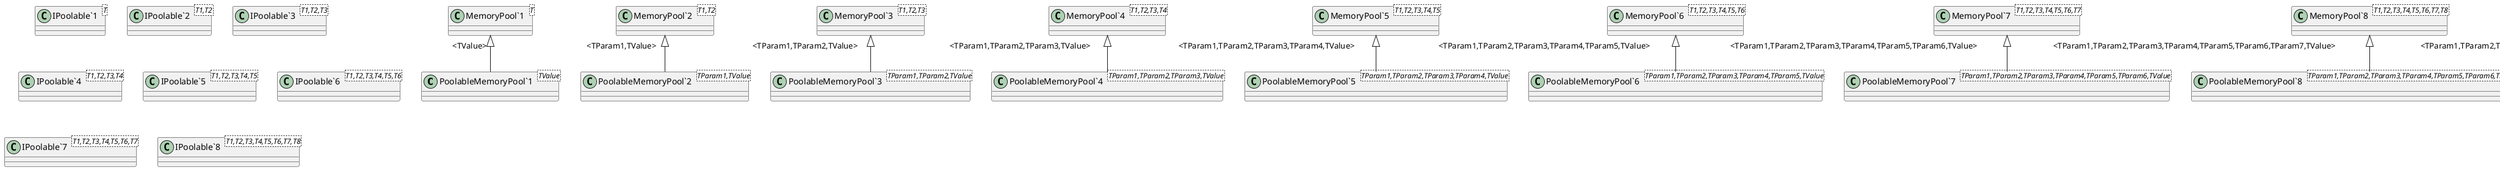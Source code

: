 @startuml
class "PoolableMemoryPool`1"<TValue> {
}
class "PoolableMemoryPool`2"<TParam1,TValue> {
}
class "PoolableMemoryPool`3"<TParam1,TParam2,TValue> {
}
class "PoolableMemoryPool`4"<TParam1,TParam2,TParam3,TValue> {
}
class "PoolableMemoryPool`5"<TParam1,TParam2,TParam3,TParam4,TValue> {
}
class "PoolableMemoryPool`6"<TParam1,TParam2,TParam3,TParam4,TParam5,TValue> {
}
class "PoolableMemoryPool`7"<TParam1,TParam2,TParam3,TParam4,TParam5,TParam6,TValue> {
}
class "PoolableMemoryPool`8"<TParam1,TParam2,TParam3,TParam4,TParam5,TParam6,TParam7,TValue> {
}
class "PoolableMemoryPool`9"<TParam1,TParam2,TParam3,TParam4,TParam5,TParam6,TParam7,TParam8,TValue> {
}
class "MemoryPool`1"<T> {
}
class "MemoryPool`2"<T1,T2> {
}
class "IPoolable`1"<T> {
}
class "MemoryPool`3"<T1,T2,T3> {
}
class "IPoolable`2"<T1,T2> {
}
class "MemoryPool`4"<T1,T2,T3,T4> {
}
class "IPoolable`3"<T1,T2,T3> {
}
class "MemoryPool`5"<T1,T2,T3,T4,T5> {
}
class "IPoolable`4"<T1,T2,T3,T4> {
}
class "MemoryPool`6"<T1,T2,T3,T4,T5,T6> {
}
class "IPoolable`5"<T1,T2,T3,T4,T5> {
}
class "MemoryPool`7"<T1,T2,T3,T4,T5,T6,T7> {
}
class "IPoolable`6"<T1,T2,T3,T4,T5,T6> {
}
class "MemoryPool`8"<T1,T2,T3,T4,T5,T6,T7,T8> {
}
class "IPoolable`7"<T1,T2,T3,T4,T5,T6,T7> {
}
class "MemoryPool`9"<T1,T2,T3,T4,T5,T6,T7,T8,T9> {
}
class "IPoolable`8"<T1,T2,T3,T4,T5,T6,T7,T8> {
}
"MemoryPool`1" "<TValue>" <|-- "PoolableMemoryPool`1"
"MemoryPool`2" "<TParam1,TValue>" <|-- "PoolableMemoryPool`2"
"MemoryPool`3" "<TParam1,TParam2,TValue>" <|-- "PoolableMemoryPool`3"
"MemoryPool`4" "<TParam1,TParam2,TParam3,TValue>" <|-- "PoolableMemoryPool`4"
"MemoryPool`5" "<TParam1,TParam2,TParam3,TParam4,TValue>" <|-- "PoolableMemoryPool`5"
"MemoryPool`6" "<TParam1,TParam2,TParam3,TParam4,TParam5,TValue>" <|-- "PoolableMemoryPool`6"
"MemoryPool`7" "<TParam1,TParam2,TParam3,TParam4,TParam5,TParam6,TValue>" <|-- "PoolableMemoryPool`7"
"MemoryPool`8" "<TParam1,TParam2,TParam3,TParam4,TParam5,TParam6,TParam7,TValue>" <|-- "PoolableMemoryPool`8"
"MemoryPool`9" "<TParam1,TParam2,TParam3,TParam4,TParam5,TParam6,TParam7,TParam8,TValue>" <|-- "PoolableMemoryPool`9"
@enduml
